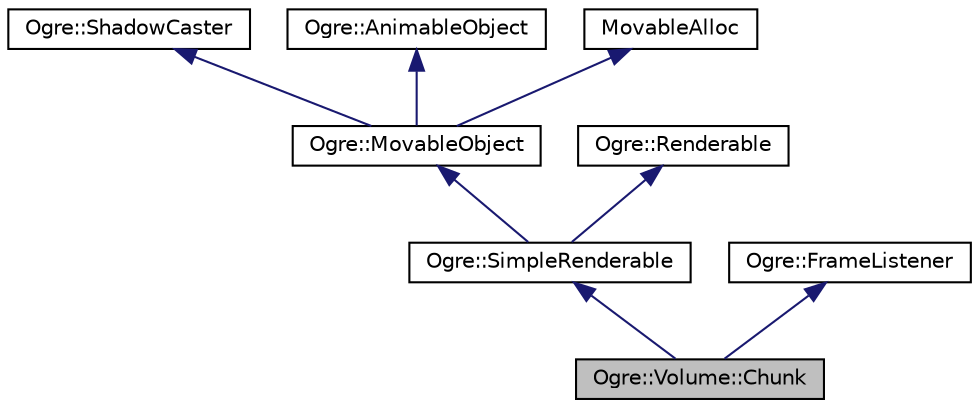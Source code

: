 digraph "Ogre::Volume::Chunk"
{
  bgcolor="transparent";
  edge [fontname="Helvetica",fontsize="10",labelfontname="Helvetica",labelfontsize="10"];
  node [fontname="Helvetica",fontsize="10",shape=record];
  Node0 [label="Ogre::Volume::Chunk",height=0.2,width=0.4,color="black", fillcolor="grey75", style="filled", fontcolor="black"];
  Node1 -> Node0 [dir="back",color="midnightblue",fontsize="10",style="solid",fontname="Helvetica"];
  Node1 [label="Ogre::SimpleRenderable",height=0.2,width=0.4,color="black",URL="$class_ogre_1_1_simple_renderable.html",tooltip="Simple implementation of MovableObject and Renderable for single-part custom objects. "];
  Node2 -> Node1 [dir="back",color="midnightblue",fontsize="10",style="solid",fontname="Helvetica"];
  Node2 [label="Ogre::MovableObject",height=0.2,width=0.4,color="black",URL="$class_ogre_1_1_movable_object.html",tooltip="Abstract class defining a movable object in a scene. "];
  Node3 -> Node2 [dir="back",color="midnightblue",fontsize="10",style="solid",fontname="Helvetica"];
  Node3 [label="Ogre::ShadowCaster",height=0.2,width=0.4,color="black",URL="$class_ogre_1_1_shadow_caster.html",tooltip="This class defines the interface that must be implemented by shadow casters. "];
  Node4 -> Node2 [dir="back",color="midnightblue",fontsize="10",style="solid",fontname="Helvetica"];
  Node4 [label="Ogre::AnimableObject",height=0.2,width=0.4,color="black",URL="$class_ogre_1_1_animable_object.html",tooltip="Defines an interface to classes which have one or more AnimableValue instances to expose..."];
  Node5 -> Node2 [dir="back",color="midnightblue",fontsize="10",style="solid",fontname="Helvetica"];
  Node5 [label="MovableAlloc",height=0.2,width=0.4,color="black",URL="$class_ogre_1_1_allocated_object.html"];
  Node6 -> Node1 [dir="back",color="midnightblue",fontsize="10",style="solid",fontname="Helvetica"];
  Node6 [label="Ogre::Renderable",height=0.2,width=0.4,color="black",URL="$class_ogre_1_1_renderable.html",tooltip="Abstract class defining the interface all renderable objects must implement. "];
  Node7 -> Node0 [dir="back",color="midnightblue",fontsize="10",style="solid",fontname="Helvetica"];
  Node7 [label="Ogre::FrameListener",height=0.2,width=0.4,color="black",URL="$class_ogre_1_1_frame_listener.html",tooltip="A interface class defining a listener which can be used to receive notifications of frame events..."];
}
